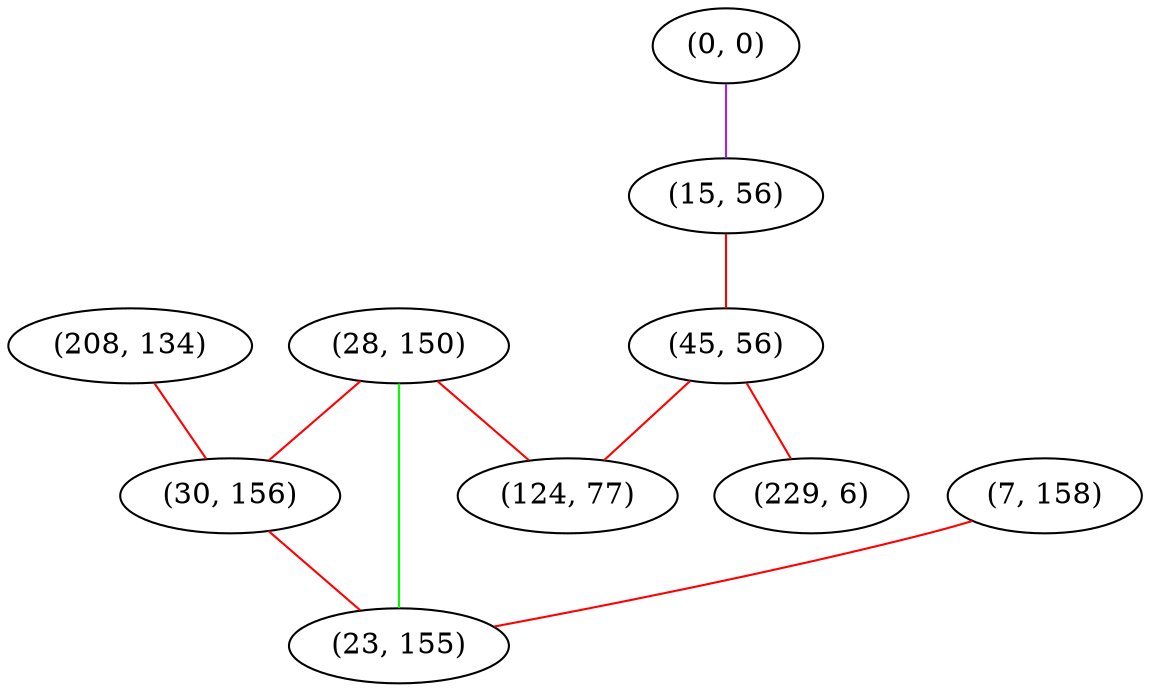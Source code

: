 graph "" {
"(208, 134)";
"(0, 0)";
"(15, 56)";
"(45, 56)";
"(229, 6)";
"(28, 150)";
"(30, 156)";
"(7, 158)";
"(124, 77)";
"(23, 155)";
"(208, 134)" -- "(30, 156)"  [color=red, key=0, weight=1];
"(0, 0)" -- "(15, 56)"  [color=purple, key=0, weight=4];
"(15, 56)" -- "(45, 56)"  [color=red, key=0, weight=1];
"(45, 56)" -- "(124, 77)"  [color=red, key=0, weight=1];
"(45, 56)" -- "(229, 6)"  [color=red, key=0, weight=1];
"(28, 150)" -- "(124, 77)"  [color=red, key=0, weight=1];
"(28, 150)" -- "(23, 155)"  [color=green, key=0, weight=2];
"(28, 150)" -- "(30, 156)"  [color=red, key=0, weight=1];
"(30, 156)" -- "(23, 155)"  [color=red, key=0, weight=1];
"(7, 158)" -- "(23, 155)"  [color=red, key=0, weight=1];
}
